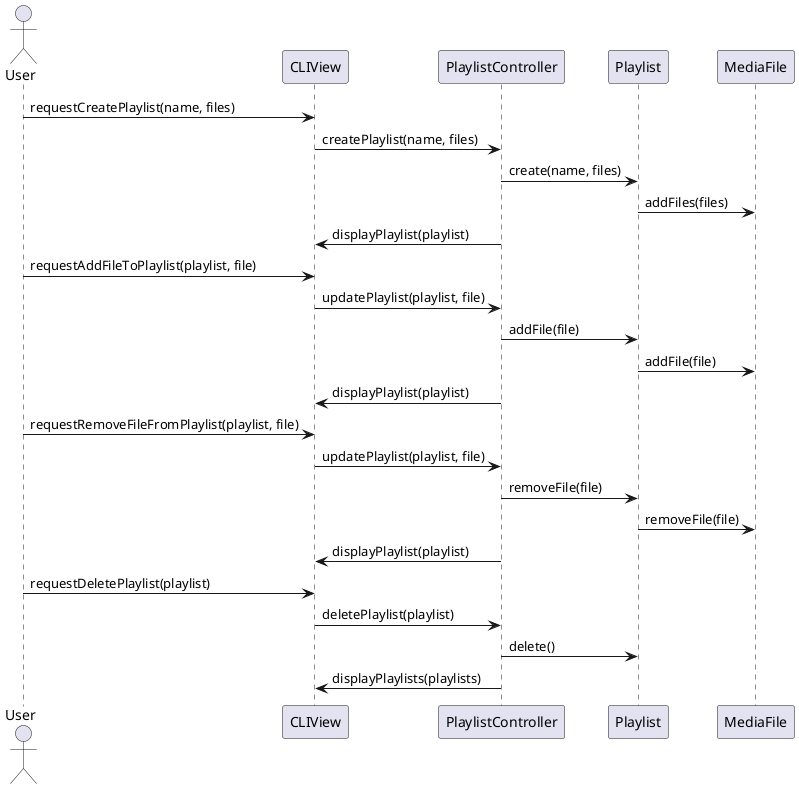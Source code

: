 @startuml Manage Playlists
actor User
participant CLIView
participant PlaylistController
participant Playlist
participant MediaFile

User -> CLIView : requestCreatePlaylist(name, files)
CLIView -> PlaylistController : createPlaylist(name, files)
PlaylistController -> Playlist : create(name, files)
Playlist -> MediaFile : addFiles(files)
PlaylistController -> CLIView : displayPlaylist(playlist)

User -> CLIView : requestAddFileToPlaylist(playlist, file)
CLIView -> PlaylistController : updatePlaylist(playlist, file)
PlaylistController -> Playlist : addFile(file)
Playlist -> MediaFile : addFile(file)
PlaylistController -> CLIView : displayPlaylist(playlist)

User -> CLIView : requestRemoveFileFromPlaylist(playlist, file)
CLIView -> PlaylistController : updatePlaylist(playlist, file)
PlaylistController -> Playlist : removeFile(file)
Playlist -> MediaFile : removeFile(file)
PlaylistController -> CLIView : displayPlaylist(playlist)

User -> CLIView : requestDeletePlaylist(playlist)
CLIView -> PlaylistController : deletePlaylist(playlist)
PlaylistController -> Playlist : delete()
PlaylistController -> CLIView : displayPlaylists(playlists)

@enduml
